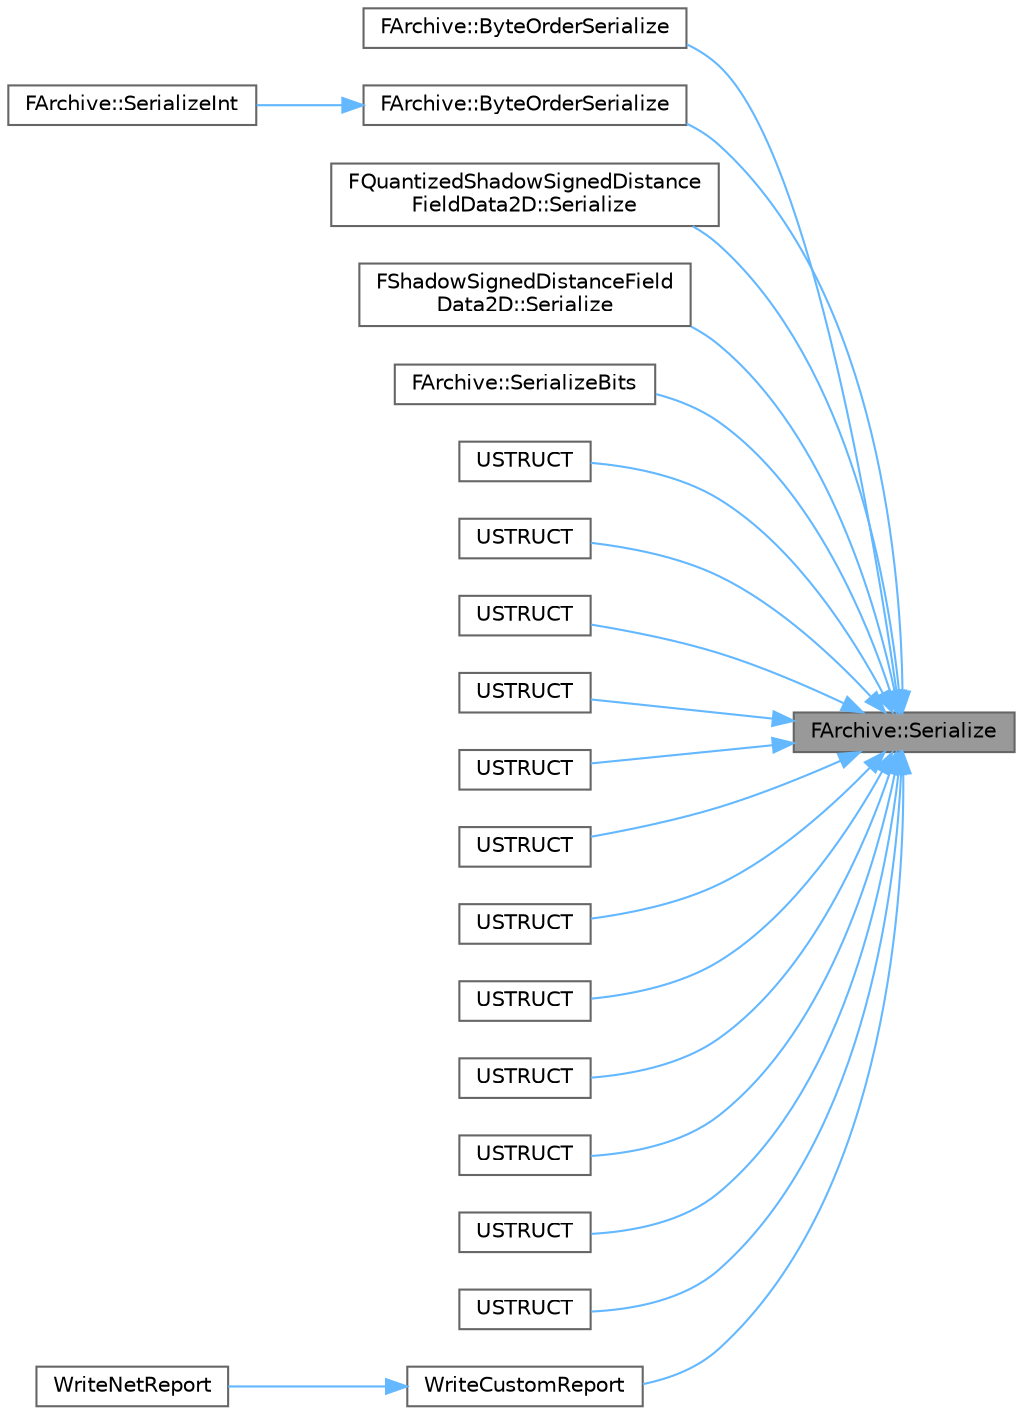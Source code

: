 digraph "FArchive::Serialize"
{
 // INTERACTIVE_SVG=YES
 // LATEX_PDF_SIZE
  bgcolor="transparent";
  edge [fontname=Helvetica,fontsize=10,labelfontname=Helvetica,labelfontsize=10];
  node [fontname=Helvetica,fontsize=10,shape=box,height=0.2,width=0.4];
  rankdir="RL";
  Node1 [id="Node000001",label="FArchive::Serialize",height=0.2,width=0.4,color="gray40", fillcolor="grey60", style="filled", fontcolor="black",tooltip=" "];
  Node1 -> Node2 [id="edge1_Node000001_Node000002",dir="back",color="steelblue1",style="solid",tooltip=" "];
  Node2 [id="Node000002",label="FArchive::ByteOrderSerialize",height=0.2,width=0.4,color="grey40", fillcolor="white", style="filled",URL="$d0/df8/classFArchive.html#a5cb42dd94b8561c2b61f47538f6293eb",tooltip=" "];
  Node1 -> Node3 [id="edge2_Node000001_Node000003",dir="back",color="steelblue1",style="solid",tooltip=" "];
  Node3 [id="Node000003",label="FArchive::ByteOrderSerialize",height=0.2,width=0.4,color="grey40", fillcolor="white", style="filled",URL="$d0/df8/classFArchive.html#a69efa51a88210ef9037fc6d11ddf1acc",tooltip="Serialize data of Length bytes, taking into account byte swapping if needed."];
  Node3 -> Node4 [id="edge3_Node000003_Node000004",dir="back",color="steelblue1",style="solid",tooltip=" "];
  Node4 [id="Node000004",label="FArchive::SerializeInt",height=0.2,width=0.4,color="grey40", fillcolor="white", style="filled",URL="$d0/df8/classFArchive.html#a0858e2ad28f749a8a7425f39877bd882",tooltip=" "];
  Node1 -> Node5 [id="edge4_Node000001_Node000005",dir="back",color="steelblue1",style="solid",tooltip=" "];
  Node5 [id="Node000005",label="FQuantizedShadowSignedDistance\lFieldData2D::Serialize",height=0.2,width=0.4,color="grey40", fillcolor="white", style="filled",URL="$da/de6/classFQuantizedShadowSignedDistanceFieldData2D.html#a2bea1f7813557a0245cc3f2426d9b913",tooltip=" "];
  Node1 -> Node6 [id="edge5_Node000001_Node000006",dir="back",color="steelblue1",style="solid",tooltip=" "];
  Node6 [id="Node000006",label="FShadowSignedDistanceField\lData2D::Serialize",height=0.2,width=0.4,color="grey40", fillcolor="white", style="filled",URL="$d4/ddb/classFShadowSignedDistanceFieldData2D.html#a02e9058796c08eefaa790e4ff376d17d",tooltip=" "];
  Node1 -> Node7 [id="edge6_Node000001_Node000007",dir="back",color="steelblue1",style="solid",tooltip=" "];
  Node7 [id="Node000007",label="FArchive::SerializeBits",height=0.2,width=0.4,color="grey40", fillcolor="white", style="filled",URL="$d0/df8/classFArchive.html#ac1caf804eff0489cec89f43c5b46d358",tooltip=" "];
  Node1 -> Node8 [id="edge7_Node000001_Node000008",dir="back",color="steelblue1",style="solid",tooltip=" "];
  Node8 [id="Node000008",label="USTRUCT",height=0.2,width=0.4,color="grey40", fillcolor="white", style="filled",URL="$df/d09/CompositeFont_8h.html#a2e95fc457193dbc4d01d585901d9a296",tooltip="Payload data describing an individual font in a typeface."];
  Node1 -> Node9 [id="edge8_Node000001_Node000009",dir="back",color="steelblue1",style="solid",tooltip=" "];
  Node9 [id="Node000009",label="USTRUCT",height=0.2,width=0.4,color="grey40", fillcolor="white", style="filled",URL="$da/d21/KeyHandle_8h.html#aa1797e4af9415aba1f33568baff9b499",tooltip="Represents a mapping of key handles to key index that may be serialized."];
  Node1 -> Node10 [id="edge9_Node000001_Node000010",dir="back",color="steelblue1",style="solid",tooltip=" "];
  Node10 [id="Node000010",label="USTRUCT",height=0.2,width=0.4,color="grey40", fillcolor="white", style="filled",URL="$d3/d7d/MovieSceneDoubleChannel_8h.html#a3efbf1556f8e81643abb63e32da0d003",tooltip=" "];
  Node1 -> Node11 [id="edge10_Node000001_Node000011",dir="back",color="steelblue1",style="solid",tooltip=" "];
  Node11 [id="Node000011",label="USTRUCT",height=0.2,width=0.4,color="grey40", fillcolor="white", style="filled",URL="$d9/d9e/MovieSceneFloatChannel_8h.html#a63218da1b5c6b65abd8c1000edb6c16e",tooltip=" "];
  Node1 -> Node12 [id="edge11_Node000001_Node000012",dir="back",color="steelblue1",style="solid",tooltip=" "];
  Node12 [id="Node000012",label="USTRUCT",height=0.2,width=0.4,color="grey40", fillcolor="white", style="filled",URL="$de/d78/MovieSceneSequenceID_8h.html#ac5e93702a8e0988c9c07f73676feb81a",tooltip=" "];
  Node1 -> Node13 [id="edge12_Node000001_Node000013",dir="back",color="steelblue1",style="solid",tooltip=" "];
  Node13 [id="Node000013",label="USTRUCT",height=0.2,width=0.4,color="grey40", fillcolor="white", style="filled",URL="$d2/db2/MovieSceneCurveChannelCommon_8h.html#a3f306ae0c6149c9416ed58455d5e148c",tooltip="Tangents for curve channel control points."];
  Node1 -> Node14 [id="edge13_Node000001_Node000014",dir="back",color="steelblue1",style="solid",tooltip=" "];
  Node14 [id="Node000014",label="USTRUCT",height=0.2,width=0.4,color="grey40", fillcolor="white", style="filled",URL="$dd/db8/MovieSceneTrackIdentifier_8h.html#a85b0e68e26216c99cba7f75777cf53b5",tooltip=" "];
  Node1 -> Node15 [id="edge14_Node000001_Node000015",dir="back",color="steelblue1",style="solid",tooltip=" "];
  Node15 [id="Node000015",label="USTRUCT",height=0.2,width=0.4,color="grey40", fillcolor="white", style="filled",URL="$de/d60/StructUtils_2PropertyBag_8h.html#a9aac7e39ee773e427b868b987e9dc381",tooltip="Helper to manage container types, with nested container support."];
  Node1 -> Node16 [id="edge15_Node000001_Node000016",dir="back",color="steelblue1",style="solid",tooltip=" "];
  Node16 [id="Node000016",label="USTRUCT",height=0.2,width=0.4,color="grey40", fillcolor="white", style="filled",URL="$d1/dd5/RigVMMemoryStorage_8h.html#a82c87da731ae1ea7b3c90e28518f9c12",tooltip="Lazy execution."];
  Node1 -> Node17 [id="edge16_Node000001_Node000017",dir="back",color="steelblue1",style="solid",tooltip=" "];
  Node17 [id="Node000017",label="USTRUCT",height=0.2,width=0.4,color="grey40", fillcolor="white", style="filled",URL="$dd/da1/RigVMMemoryDeprecated_8h.html#abada6ba8157b92919b55837930fe5f50",tooltip="The type of register within the memory."];
  Node1 -> Node18 [id="edge17_Node000001_Node000018",dir="back",color="steelblue1",style="solid",tooltip=" "];
  Node18 [id="Node000018",label="USTRUCT",height=0.2,width=0.4,color="grey40", fillcolor="white", style="filled",URL="$da/deb/SimpleCurve_8h.html#a2e88187b37f0afdd82d13e3ff3bb7fa7",tooltip="One key in a rich, editable float curve."];
  Node1 -> Node19 [id="edge18_Node000001_Node000019",dir="back",color="steelblue1",style="solid",tooltip=" "];
  Node19 [id="Node000019",label="USTRUCT",height=0.2,width=0.4,color="grey40", fillcolor="white", style="filled",URL="$dc/d67/Spline_8h.html#acf62bb4cb0f573496c73130979a1ed08",tooltip="A general purpose, reflected spline."];
  Node1 -> Node20 [id="edge19_Node000001_Node000020",dir="back",color="steelblue1",style="solid",tooltip=" "];
  Node20 [id="Node000020",label="WriteCustomReport",height=0.2,width=0.4,color="grey40", fillcolor="white", style="filled",URL="$d7/d99/ModularVehicleDebug_8h.html#af7c55c66f65dbfc1fb5f800305736bf5",tooltip=" "];
  Node20 -> Node21 [id="edge20_Node000020_Node000021",dir="back",color="steelblue1",style="solid",tooltip=" "];
  Node21 [id="Node000021",label="WriteNetReport",height=0.2,width=0.4,color="grey40", fillcolor="white", style="filled",URL="$d7/d99/ModularVehicleDebug_8h.html#ad4a2f5ece374521946d16019e6fc8148",tooltip=" "];
}
